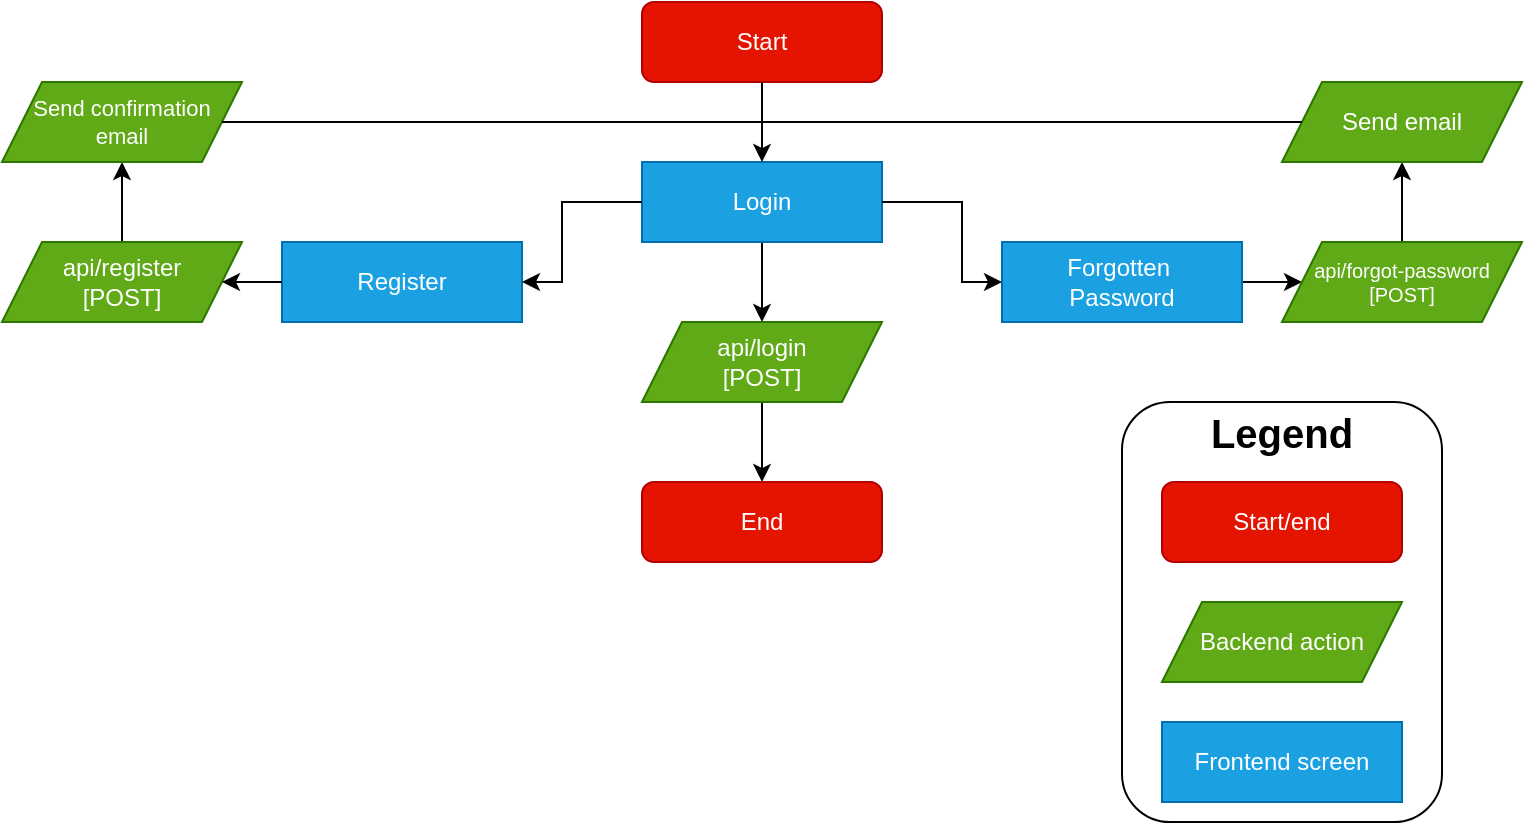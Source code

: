 <mxfile version="20.3.0" type="device" pages="4"><diagram id="uMPvcIDAzxGDI9TN-3tV" name="login"><mxGraphModel dx="1237" dy="763" grid="1" gridSize="10" guides="1" tooltips="1" connect="1" arrows="1" fold="1" page="0" pageScale="1" pageWidth="827" pageHeight="1169" math="0" shadow="0"><root><mxCell id="0"/><mxCell id="1" parent="0"/><mxCell id="zRmwkEqCMospTVp-kati-1" value="Start" style="rounded=1;whiteSpace=wrap;html=1;fillColor=#e51400;strokeColor=#B20000;fontColor=#ffffff;" vertex="1" parent="1"><mxGeometry x="320" y="40" width="120" height="40" as="geometry"/></mxCell><mxCell id="zRmwkEqCMospTVp-kati-28" value="" style="edgeStyle=orthogonalEdgeStyle;rounded=0;orthogonalLoop=1;jettySize=auto;html=1;fontSize=11;" edge="1" parent="1" source="zRmwkEqCMospTVp-kati-2" target="zRmwkEqCMospTVp-kati-27"><mxGeometry relative="1" as="geometry"/></mxCell><mxCell id="zRmwkEqCMospTVp-kati-2" value="Login" style="rounded=0;whiteSpace=wrap;html=1;fillColor=#1ba1e2;fontColor=#ffffff;strokeColor=#006EAF;" vertex="1" parent="1"><mxGeometry x="320" y="120" width="120" height="40" as="geometry"/></mxCell><mxCell id="zRmwkEqCMospTVp-kati-4" value="Register" style="rounded=0;whiteSpace=wrap;html=1;fillColor=#1ba1e2;fontColor=#ffffff;strokeColor=#006EAF;" vertex="1" parent="1"><mxGeometry x="140" y="160" width="120" height="40" as="geometry"/></mxCell><mxCell id="zRmwkEqCMospTVp-kati-17" value="" style="edgeStyle=orthogonalEdgeStyle;rounded=0;orthogonalLoop=1;jettySize=auto;html=1;fontSize=10;" edge="1" parent="1" source="zRmwkEqCMospTVp-kati-5" target="zRmwkEqCMospTVp-kati-16"><mxGeometry relative="1" as="geometry"/></mxCell><mxCell id="zRmwkEqCMospTVp-kati-5" value="Forgotten&amp;nbsp;&lt;br&gt;Password" style="rounded=0;whiteSpace=wrap;html=1;fillColor=#1ba1e2;fontColor=#ffffff;strokeColor=#006EAF;" vertex="1" parent="1"><mxGeometry x="500" y="160" width="120" height="40" as="geometry"/></mxCell><mxCell id="zRmwkEqCMospTVp-kati-7" value="" style="endArrow=classic;html=1;rounded=0;exitX=0;exitY=0.5;exitDx=0;exitDy=0;entryX=1;entryY=0.5;entryDx=0;entryDy=0;" edge="1" parent="1" source="zRmwkEqCMospTVp-kati-2" target="zRmwkEqCMospTVp-kati-4"><mxGeometry width="50" height="50" relative="1" as="geometry"><mxPoint x="390" y="430" as="sourcePoint"/><mxPoint x="440" y="380" as="targetPoint"/><Array as="points"><mxPoint x="280" y="140"/><mxPoint x="280" y="180"/></Array></mxGeometry></mxCell><mxCell id="zRmwkEqCMospTVp-kati-8" value="" style="endArrow=classic;html=1;rounded=0;exitX=1;exitY=0.5;exitDx=0;exitDy=0;entryX=0;entryY=0.5;entryDx=0;entryDy=0;" edge="1" parent="1" source="zRmwkEqCMospTVp-kati-2" target="zRmwkEqCMospTVp-kati-5"><mxGeometry width="50" height="50" relative="1" as="geometry"><mxPoint x="330" y="150" as="sourcePoint"/><mxPoint x="250" y="190" as="targetPoint"/><Array as="points"><mxPoint x="480" y="140"/><mxPoint x="480" y="180"/></Array></mxGeometry></mxCell><mxCell id="zRmwkEqCMospTVp-kati-10" value="" style="endArrow=classic;html=1;rounded=0;exitX=0.5;exitY=1;exitDx=0;exitDy=0;entryX=0.5;entryY=0;entryDx=0;entryDy=0;" edge="1" parent="1" source="zRmwkEqCMospTVp-kati-1" target="zRmwkEqCMospTVp-kati-2"><mxGeometry width="50" height="50" relative="1" as="geometry"><mxPoint x="190" y="250" as="sourcePoint"/><mxPoint x="240" y="200" as="targetPoint"/></mxGeometry></mxCell><mxCell id="zRmwkEqCMospTVp-kati-22" value="" style="edgeStyle=orthogonalEdgeStyle;rounded=0;orthogonalLoop=1;jettySize=auto;html=1;fontSize=11;" edge="1" parent="1" source="zRmwkEqCMospTVp-kati-11" target="zRmwkEqCMospTVp-kati-21"><mxGeometry relative="1" as="geometry"/></mxCell><mxCell id="zRmwkEqCMospTVp-kati-11" value="api/register&lt;br&gt;[POST]" style="shape=parallelogram;perimeter=parallelogramPerimeter;whiteSpace=wrap;html=1;fixedSize=1;fillColor=#60a917;fontColor=#ffffff;strokeColor=#2D7600;" vertex="1" parent="1"><mxGeometry y="160" width="120" height="40" as="geometry"/></mxCell><mxCell id="zRmwkEqCMospTVp-kati-12" value="" style="endArrow=classic;html=1;rounded=0;exitX=0;exitY=0.5;exitDx=0;exitDy=0;entryX=1;entryY=0.5;entryDx=0;entryDy=0;" edge="1" parent="1" source="zRmwkEqCMospTVp-kati-4" target="zRmwkEqCMospTVp-kati-11"><mxGeometry width="50" height="50" relative="1" as="geometry"><mxPoint x="190" y="240" as="sourcePoint"/><mxPoint x="240" y="190" as="targetPoint"/></mxGeometry></mxCell><mxCell id="zRmwkEqCMospTVp-kati-24" value="" style="edgeStyle=orthogonalEdgeStyle;rounded=0;orthogonalLoop=1;jettySize=auto;html=1;fontSize=11;" edge="1" parent="1" source="zRmwkEqCMospTVp-kati-16" target="zRmwkEqCMospTVp-kati-20"><mxGeometry relative="1" as="geometry"/></mxCell><mxCell id="zRmwkEqCMospTVp-kati-16" value="api/forgot-password&lt;br style=&quot;font-size: 10px;&quot;&gt;[POST]" style="shape=parallelogram;perimeter=parallelogramPerimeter;whiteSpace=wrap;html=1;fixedSize=1;fillColor=#60a917;fontColor=#ffffff;strokeColor=#2D7600;fontSize=10;align=center;" vertex="1" parent="1"><mxGeometry x="640" y="160" width="120" height="40" as="geometry"/></mxCell><mxCell id="zRmwkEqCMospTVp-kati-20" value="Send email" style="shape=parallelogram;perimeter=parallelogramPerimeter;whiteSpace=wrap;html=1;fixedSize=1;fillColor=#60a917;fontColor=#ffffff;strokeColor=#2D7600;fontSize=12;align=center;" vertex="1" parent="1"><mxGeometry x="640" y="80" width="120" height="40" as="geometry"/></mxCell><mxCell id="zRmwkEqCMospTVp-kati-21" value="Send confirmation&lt;br style=&quot;font-size: 11px;&quot;&gt;email" style="shape=parallelogram;perimeter=parallelogramPerimeter;whiteSpace=wrap;html=1;fixedSize=1;fillColor=#60a917;fontColor=#ffffff;strokeColor=#2D7600;fontSize=11;align=center;" vertex="1" parent="1"><mxGeometry y="80" width="120" height="40" as="geometry"/></mxCell><mxCell id="zRmwkEqCMospTVp-kati-23" value="" style="endArrow=none;html=1;rounded=0;fontSize=11;exitX=1;exitY=0.5;exitDx=0;exitDy=0;" edge="1" parent="1" source="zRmwkEqCMospTVp-kati-21"><mxGeometry width="50" height="50" relative="1" as="geometry"><mxPoint x="400" y="210" as="sourcePoint"/><mxPoint x="380" y="100" as="targetPoint"/></mxGeometry></mxCell><mxCell id="zRmwkEqCMospTVp-kati-25" value="" style="endArrow=none;html=1;rounded=0;fontSize=11;entryX=0;entryY=0.5;entryDx=0;entryDy=0;" edge="1" parent="1" target="zRmwkEqCMospTVp-kati-20"><mxGeometry width="50" height="50" relative="1" as="geometry"><mxPoint x="380" y="100" as="sourcePoint"/><mxPoint x="450" y="160" as="targetPoint"/></mxGeometry></mxCell><mxCell id="zRmwkEqCMospTVp-kati-30" value="" style="edgeStyle=orthogonalEdgeStyle;rounded=0;orthogonalLoop=1;jettySize=auto;html=1;fontSize=11;" edge="1" parent="1" source="zRmwkEqCMospTVp-kati-27" target="zRmwkEqCMospTVp-kati-29"><mxGeometry relative="1" as="geometry"/></mxCell><mxCell id="zRmwkEqCMospTVp-kati-27" value="api/login&lt;br&gt;[POST]" style="shape=parallelogram;perimeter=parallelogramPerimeter;whiteSpace=wrap;html=1;fixedSize=1;fillColor=#60a917;fontColor=#ffffff;strokeColor=#2D7600;" vertex="1" parent="1"><mxGeometry x="320" y="200" width="120" height="40" as="geometry"/></mxCell><mxCell id="zRmwkEqCMospTVp-kati-29" value="End" style="rounded=1;whiteSpace=wrap;html=1;fillColor=#e51400;strokeColor=#B20000;fontColor=#ffffff;" vertex="1" parent="1"><mxGeometry x="320" y="280" width="120" height="40" as="geometry"/></mxCell><mxCell id="zRmwkEqCMospTVp-kati-31" value="" style="rounded=1;whiteSpace=wrap;html=1;fontSize=11;fillColor=none;" vertex="1" parent="1"><mxGeometry x="560" y="240" width="160" height="210" as="geometry"/></mxCell><mxCell id="zRmwkEqCMospTVp-kati-32" value="Start/end" style="rounded=1;whiteSpace=wrap;html=1;fillColor=#e51400;strokeColor=#B20000;fontColor=#ffffff;" vertex="1" parent="1"><mxGeometry x="580" y="280" width="120" height="40" as="geometry"/></mxCell><mxCell id="zRmwkEqCMospTVp-kati-33" value="Backend action" style="shape=parallelogram;perimeter=parallelogramPerimeter;whiteSpace=wrap;html=1;fixedSize=1;fillColor=#60a917;fontColor=#ffffff;strokeColor=#2D7600;" vertex="1" parent="1"><mxGeometry x="580" y="340" width="120" height="40" as="geometry"/></mxCell><mxCell id="zRmwkEqCMospTVp-kati-35" value="Frontend screen" style="rounded=0;whiteSpace=wrap;html=1;fillColor=#1ba1e2;fontColor=#ffffff;strokeColor=#006EAF;" vertex="1" parent="1"><mxGeometry x="580" y="400" width="120" height="40" as="geometry"/></mxCell><mxCell id="zRmwkEqCMospTVp-kati-36" value="&lt;b style=&quot;font-size: 20px;&quot;&gt;Legend&lt;/b&gt;" style="text;html=1;strokeColor=none;fillColor=none;align=center;verticalAlign=middle;whiteSpace=wrap;rounded=0;fontSize=20;" vertex="1" parent="1"><mxGeometry x="560" y="240" width="160" height="30" as="geometry"/></mxCell></root></mxGraphModel></diagram><diagram id="gLs3i1bqDFYVrTmTJRuM" name="garage_enter"><mxGraphModel dx="1585" dy="1132" grid="1" gridSize="10" guides="1" tooltips="1" connect="1" arrows="1" fold="1" page="0" pageScale="1" pageWidth="827" pageHeight="1169" math="0" shadow="0"><root><mxCell id="0"/><mxCell id="1" parent="0"/><mxCell id="bEW1XuWrYPro10s2apqo-2" value="" style="edgeStyle=orthogonalEdgeStyle;rounded=0;orthogonalLoop=1;jettySize=auto;html=1;fontSize=20;" edge="1" parent="1" source="6omq600_0xNF6WkJ05E8-1" target="bEW1XuWrYPro10s2apqo-1"><mxGeometry relative="1" as="geometry"/></mxCell><mxCell id="6omq600_0xNF6WkJ05E8-1" value="Start" style="rounded=1;whiteSpace=wrap;html=1;fillColor=#e51400;strokeColor=#B20000;fontColor=#ffffff;" vertex="1" parent="1"><mxGeometry x="-120" y="40" width="120" height="40" as="geometry"/></mxCell><mxCell id="bEW1XuWrYPro10s2apqo-4" value="" style="edgeStyle=orthogonalEdgeStyle;rounded=0;orthogonalLoop=1;jettySize=auto;html=1;fontSize=12;" edge="1" parent="1" source="bEW1XuWrYPro10s2apqo-1"><mxGeometry relative="1" as="geometry"><mxPoint x="-60" y="200" as="targetPoint"/></mxGeometry></mxCell><mxCell id="bEW1XuWrYPro10s2apqo-1" value="User drives to entry barrier" style="rounded=0;whiteSpace=wrap;html=1;fillColor=#1ba1e2;fontColor=#ffffff;strokeColor=#006EAF;" vertex="1" parent="1"><mxGeometry x="-120" y="120" width="120" height="40" as="geometry"/></mxCell><mxCell id="4xjUHJWKWTkH9ToQUAiI-3" value="" style="edgeStyle=orthogonalEdgeStyle;rounded=0;orthogonalLoop=1;jettySize=auto;html=1;fontSize=9;" edge="1" parent="1" source="bEW1XuWrYPro10s2apqo-5" target="4xjUHJWKWTkH9ToQUAiI-2"><mxGeometry relative="1" as="geometry"/></mxCell><mxCell id="bEW1XuWrYPro10s2apqo-5" value="Camera takes picture of lience plate" style="shape=step;perimeter=stepPerimeter;whiteSpace=wrap;html=1;fixedSize=1;fontSize=9;fillColor=#f0a30a;size=10;fontColor=#000000;strokeColor=#BD7000;" vertex="1" parent="1"><mxGeometry x="-120" y="200" width="120" height="40" as="geometry"/></mxCell><mxCell id="Dlh5PhR3syPvyHtaKWNO-12" value="" style="edgeStyle=orthogonalEdgeStyle;rounded=0;orthogonalLoop=1;jettySize=auto;html=1;fontSize=9;" edge="1" parent="1" source="Dlh5PhR3syPvyHtaKWNO-1" target="Dlh5PhR3syPvyHtaKWNO-11"><mxGeometry relative="1" as="geometry"/></mxCell><mxCell id="Dlh5PhR3syPvyHtaKWNO-17" value="" style="edgeStyle=orthogonalEdgeStyle;rounded=0;orthogonalLoop=1;jettySize=auto;html=1;fontSize=9;" edge="1" parent="1" source="Dlh5PhR3syPvyHtaKWNO-1" target="Dlh5PhR3syPvyHtaKWNO-16"><mxGeometry relative="1" as="geometry"/></mxCell><mxCell id="Dlh5PhR3syPvyHtaKWNO-1" value="api/plate&lt;br&gt;[POST]" style="shape=parallelogram;perimeter=parallelogramPerimeter;whiteSpace=wrap;html=1;fixedSize=1;fillColor=#60a917;fontColor=#ffffff;strokeColor=#2D7600;" vertex="1" parent="1"><mxGeometry x="-120" y="360" width="120" height="40" as="geometry"/></mxCell><mxCell id="Dlh5PhR3syPvyHtaKWNO-7" value="License plate is registered" style="text;html=1;strokeColor=none;fillColor=none;align=center;verticalAlign=middle;whiteSpace=wrap;rounded=0;fontSize=9;" vertex="1" parent="1"><mxGeometry x="-120" y="400" width="60" height="30" as="geometry"/></mxCell><mxCell id="Dlh5PhR3syPvyHtaKWNO-9" value="License plate is not registered" style="text;html=1;strokeColor=none;fillColor=none;align=center;verticalAlign=middle;whiteSpace=wrap;rounded=0;fontSize=9;" vertex="1" parent="1"><mxGeometry y="350" width="70" height="30" as="geometry"/></mxCell><mxCell id="Dlh5PhR3syPvyHtaKWNO-15" value="" style="edgeStyle=orthogonalEdgeStyle;rounded=0;orthogonalLoop=1;jettySize=auto;html=1;fontSize=9;" edge="1" parent="1" source="Dlh5PhR3syPvyHtaKWNO-11" target="Dlh5PhR3syPvyHtaKWNO-14"><mxGeometry relative="1" as="geometry"/></mxCell><mxCell id="Dlh5PhR3syPvyHtaKWNO-11" value="Create new user with &lt;br&gt;licence plate" style="shape=trapezoid;perimeter=trapezoidPerimeter;whiteSpace=wrap;html=1;fixedSize=1;fontSize=9;fillColor=#0050ef;size=10;fontColor=#ffffff;strokeColor=#001DBC;" vertex="1" parent="1"><mxGeometry x="80" y="360" width="120" height="40" as="geometry"/></mxCell><mxCell id="Dlh5PhR3syPvyHtaKWNO-22" value="" style="edgeStyle=orthogonalEdgeStyle;rounded=0;orthogonalLoop=1;jettySize=auto;html=1;fontSize=9;" edge="1" parent="1" source="Dlh5PhR3syPvyHtaKWNO-14" target="Dlh5PhR3syPvyHtaKWNO-16"><mxGeometry relative="1" as="geometry"/></mxCell><mxCell id="Dlh5PhR3syPvyHtaKWNO-14" value="Print ticket with QR-code" style="shape=step;perimeter=stepPerimeter;whiteSpace=wrap;html=1;fixedSize=1;fontSize=9;fillColor=#f0a30a;size=10;fontColor=#000000;strokeColor=#BD7000;" vertex="1" parent="1"><mxGeometry x="80" y="440" width="120" height="40" as="geometry"/></mxCell><mxCell id="Dlh5PhR3syPvyHtaKWNO-19" value="" style="edgeStyle=orthogonalEdgeStyle;rounded=0;orthogonalLoop=1;jettySize=auto;html=1;fontSize=9;" edge="1" parent="1" source="Dlh5PhR3syPvyHtaKWNO-16" target="Dlh5PhR3syPvyHtaKWNO-18"><mxGeometry relative="1" as="geometry"/></mxCell><mxCell id="Dlh5PhR3syPvyHtaKWNO-16" value="Barrier will open" style="shape=step;perimeter=stepPerimeter;whiteSpace=wrap;html=1;fixedSize=1;fontSize=9;fillColor=#f0a30a;size=10;fontColor=#000000;strokeColor=#BD7000;" vertex="1" parent="1"><mxGeometry x="-120" y="440" width="120" height="40" as="geometry"/></mxCell><mxCell id="Dlh5PhR3syPvyHtaKWNO-21" value="" style="edgeStyle=orthogonalEdgeStyle;rounded=0;orthogonalLoop=1;jettySize=auto;html=1;fontSize=9;" edge="1" parent="1" source="Dlh5PhR3syPvyHtaKWNO-18" target="Dlh5PhR3syPvyHtaKWNO-20"><mxGeometry relative="1" as="geometry"/></mxCell><mxCell id="Dlh5PhR3syPvyHtaKWNO-18" value="User enters garage" style="rounded=0;whiteSpace=wrap;html=1;fillColor=#1ba1e2;fontColor=#ffffff;strokeColor=#006EAF;" vertex="1" parent="1"><mxGeometry x="-120" y="520" width="120" height="40" as="geometry"/></mxCell><mxCell id="Dlh5PhR3syPvyHtaKWNO-20" value="End" style="rounded=1;whiteSpace=wrap;html=1;fillColor=#e51400;strokeColor=#B20000;fontColor=#ffffff;" vertex="1" parent="1"><mxGeometry x="-120" y="600" width="120" height="40" as="geometry"/></mxCell><mxCell id="_RDHsWUGYE8EN03qCw-0-1" value="" style="rounded=1;whiteSpace=wrap;html=1;fontSize=11;fillColor=none;" vertex="1" parent="1"><mxGeometry x="80" y="-30" width="160" height="290" as="geometry"/></mxCell><mxCell id="_RDHsWUGYE8EN03qCw-0-2" value="Start/end" style="rounded=1;whiteSpace=wrap;html=1;fillColor=#e51400;strokeColor=#B20000;fontColor=#ffffff;" vertex="1" parent="1"><mxGeometry x="100" y="10" width="120" height="40" as="geometry"/></mxCell><mxCell id="_RDHsWUGYE8EN03qCw-0-3" value="API request" style="shape=parallelogram;perimeter=parallelogramPerimeter;whiteSpace=wrap;html=1;fixedSize=1;fillColor=#60a917;fontColor=#ffffff;strokeColor=#2D7600;" vertex="1" parent="1"><mxGeometry x="100" y="60" width="120" height="40" as="geometry"/></mxCell><mxCell id="_RDHsWUGYE8EN03qCw-0-4" value="User action" style="rounded=0;whiteSpace=wrap;html=1;fillColor=#1ba1e2;fontColor=#ffffff;strokeColor=#006EAF;" vertex="1" parent="1"><mxGeometry x="100" y="110" width="120" height="40" as="geometry"/></mxCell><mxCell id="_RDHsWUGYE8EN03qCw-0-5" value="&lt;b style=&quot;font-size: 20px;&quot;&gt;Legend&lt;/b&gt;" style="text;html=1;strokeColor=none;fillColor=none;align=center;verticalAlign=middle;whiteSpace=wrap;rounded=0;fontSize=20;" vertex="1" parent="1"><mxGeometry x="80" y="-30" width="160" height="30" as="geometry"/></mxCell><mxCell id="_RDHsWUGYE8EN03qCw-0-7" value="Backend action" style="shape=trapezoid;perimeter=trapezoidPerimeter;whiteSpace=wrap;html=1;fixedSize=1;fontSize=9;fillColor=#0050ef;size=10;fontColor=#ffffff;strokeColor=#001DBC;" vertex="1" parent="1"><mxGeometry x="100" y="160" width="120" height="40" as="geometry"/></mxCell><mxCell id="_RDHsWUGYE8EN03qCw-0-8" value="Raspberry Pi action" style="shape=step;perimeter=stepPerimeter;whiteSpace=wrap;html=1;fixedSize=1;fontSize=9;fillColor=#f0a30a;size=10;fontColor=#000000;strokeColor=#BD7000;" vertex="1" parent="1"><mxGeometry x="100" y="210" width="120" height="40" as="geometry"/></mxCell><mxCell id="4xjUHJWKWTkH9ToQUAiI-2" value="Google API &lt;br&gt;request" style="shape=parallelogram;perimeter=parallelogramPerimeter;whiteSpace=wrap;html=1;fixedSize=1;fillColor=#60a917;fontColor=#ffffff;strokeColor=#2D7600;" vertex="1" parent="1"><mxGeometry x="-120" y="280" width="120" height="40" as="geometry"/></mxCell><mxCell id="4xjUHJWKWTkH9ToQUAiI-6" value="" style="endArrow=classic;html=1;rounded=0;fontSize=9;exitX=0.5;exitY=1;exitDx=0;exitDy=0;entryX=0.5;entryY=0;entryDx=0;entryDy=0;" edge="1" parent="1" source="4xjUHJWKWTkH9ToQUAiI-2" target="Dlh5PhR3syPvyHtaKWNO-1"><mxGeometry width="50" height="50" relative="1" as="geometry"><mxPoint x="-20" y="450" as="sourcePoint"/><mxPoint x="30" y="400" as="targetPoint"/></mxGeometry></mxCell></root></mxGraphModel></diagram><diagram id="gr1qipiVSddi5uQ9rfl9" name="garage_exit"><mxGraphModel dx="1585" dy="1132" grid="1" gridSize="10" guides="1" tooltips="1" connect="1" arrows="1" fold="1" page="0" pageScale="1" pageWidth="827" pageHeight="1169" math="0" shadow="0"><root><mxCell id="0"/><mxCell id="1" parent="0"/><mxCell id="DxLPMTu_bh-Jkznir4nX-1" value="" style="edgeStyle=orthogonalEdgeStyle;rounded=0;orthogonalLoop=1;jettySize=auto;html=1;fontSize=20;" edge="1" parent="1" source="DxLPMTu_bh-Jkznir4nX-2" target="DxLPMTu_bh-Jkznir4nX-4"><mxGeometry relative="1" as="geometry"/></mxCell><mxCell id="DxLPMTu_bh-Jkznir4nX-2" value="Start" style="rounded=1;whiteSpace=wrap;html=1;fillColor=#e51400;strokeColor=#B20000;fontColor=#ffffff;" vertex="1" parent="1"><mxGeometry x="-120" y="-40" width="120" height="40" as="geometry"/></mxCell><mxCell id="DxLPMTu_bh-Jkznir4nX-3" value="" style="edgeStyle=orthogonalEdgeStyle;rounded=0;orthogonalLoop=1;jettySize=auto;html=1;fontSize=12;" edge="1" parent="1" source="DxLPMTu_bh-Jkznir4nX-4"><mxGeometry relative="1" as="geometry"><mxPoint x="-60" y="120" as="targetPoint"/></mxGeometry></mxCell><mxCell id="DxLPMTu_bh-Jkznir4nX-4" value="User drives to exit barrier" style="rounded=0;whiteSpace=wrap;html=1;fillColor=#1ba1e2;fontColor=#ffffff;strokeColor=#006EAF;" vertex="1" parent="1"><mxGeometry x="-120" y="40" width="120" height="40" as="geometry"/></mxCell><mxCell id="jFai4-Z77LVqwPEifPHy-2" value="" style="edgeStyle=orthogonalEdgeStyle;rounded=0;orthogonalLoop=1;jettySize=auto;html=1;fontSize=12;" edge="1" parent="1" source="DxLPMTu_bh-Jkznir4nX-6" target="jFai4-Z77LVqwPEifPHy-1"><mxGeometry relative="1" as="geometry"/></mxCell><mxCell id="DxLPMTu_bh-Jkznir4nX-6" value="Camera takes picture of lience plate" style="shape=step;perimeter=stepPerimeter;whiteSpace=wrap;html=1;fixedSize=1;fontSize=9;fillColor=#f0a30a;size=10;fontColor=#000000;strokeColor=#BD7000;" vertex="1" parent="1"><mxGeometry x="-120" y="120" width="120" height="40" as="geometry"/></mxCell><mxCell id="DxLPMTu_bh-Jkznir4nX-8" value="" style="edgeStyle=orthogonalEdgeStyle;rounded=0;orthogonalLoop=1;jettySize=auto;html=1;fontSize=9;" edge="1" parent="1" source="DxLPMTu_bh-Jkznir4nX-9" target="DxLPMTu_bh-Jkznir4nX-17"><mxGeometry relative="1" as="geometry"/></mxCell><mxCell id="DxLPMTu_bh-Jkznir4nX-9" value="api/plate&lt;br&gt;[POST]" style="shape=parallelogram;perimeter=parallelogramPerimeter;whiteSpace=wrap;html=1;fixedSize=1;fillColor=#60a917;fontColor=#ffffff;strokeColor=#2D7600;" vertex="1" parent="1"><mxGeometry x="-120" y="280" width="120" height="40" as="geometry"/></mxCell><mxCell id="DxLPMTu_bh-Jkznir4nX-10" value="User has paid" style="text;html=1;strokeColor=none;fillColor=none;align=center;verticalAlign=middle;whiteSpace=wrap;rounded=0;fontSize=9;" vertex="1" parent="1"><mxGeometry x="-120" y="320" width="60" height="30" as="geometry"/></mxCell><mxCell id="DxLPMTu_bh-Jkznir4nX-11" value="User has not paid" style="text;html=1;strokeColor=none;fillColor=none;align=center;verticalAlign=middle;whiteSpace=wrap;rounded=0;fontSize=9;" vertex="1" parent="1"><mxGeometry y="270" width="70" height="30" as="geometry"/></mxCell><mxCell id="DxLPMTu_bh-Jkznir4nX-16" value="" style="edgeStyle=orthogonalEdgeStyle;rounded=0;orthogonalLoop=1;jettySize=auto;html=1;fontSize=9;" edge="1" parent="1" source="DxLPMTu_bh-Jkznir4nX-17" target="DxLPMTu_bh-Jkznir4nX-19"><mxGeometry relative="1" as="geometry"/></mxCell><mxCell id="DxLPMTu_bh-Jkznir4nX-17" value="Barrier will open" style="shape=step;perimeter=stepPerimeter;whiteSpace=wrap;html=1;fixedSize=1;fontSize=9;fillColor=#f0a30a;size=10;fontColor=#000000;strokeColor=#BD7000;" vertex="1" parent="1"><mxGeometry x="-120" y="360" width="120" height="40" as="geometry"/></mxCell><mxCell id="DxLPMTu_bh-Jkznir4nX-18" value="" style="edgeStyle=orthogonalEdgeStyle;rounded=0;orthogonalLoop=1;jettySize=auto;html=1;fontSize=9;" edge="1" parent="1" source="DxLPMTu_bh-Jkznir4nX-19" target="DxLPMTu_bh-Jkznir4nX-20"><mxGeometry relative="1" as="geometry"/></mxCell><mxCell id="DxLPMTu_bh-Jkznir4nX-19" value="User exits garage" style="rounded=0;whiteSpace=wrap;html=1;fillColor=#1ba1e2;fontColor=#ffffff;strokeColor=#006EAF;" vertex="1" parent="1"><mxGeometry x="-120" y="440" width="120" height="40" as="geometry"/></mxCell><mxCell id="DxLPMTu_bh-Jkznir4nX-20" value="End" style="rounded=1;whiteSpace=wrap;html=1;fillColor=#e51400;strokeColor=#B20000;fontColor=#ffffff;" vertex="1" parent="1"><mxGeometry x="-120" y="520" width="120" height="40" as="geometry"/></mxCell><mxCell id="DxLPMTu_bh-Jkznir4nX-21" value="" style="rounded=1;whiteSpace=wrap;html=1;fontSize=11;fillColor=none;" vertex="1" parent="1"><mxGeometry x="80" y="-30" width="160" height="290" as="geometry"/></mxCell><mxCell id="DxLPMTu_bh-Jkznir4nX-22" value="Start/end" style="rounded=1;whiteSpace=wrap;html=1;fillColor=#e51400;strokeColor=#B20000;fontColor=#ffffff;" vertex="1" parent="1"><mxGeometry x="100" y="10" width="120" height="40" as="geometry"/></mxCell><mxCell id="DxLPMTu_bh-Jkznir4nX-23" value="API request" style="shape=parallelogram;perimeter=parallelogramPerimeter;whiteSpace=wrap;html=1;fixedSize=1;fillColor=#60a917;fontColor=#ffffff;strokeColor=#2D7600;" vertex="1" parent="1"><mxGeometry x="100" y="60" width="120" height="40" as="geometry"/></mxCell><mxCell id="DxLPMTu_bh-Jkznir4nX-24" value="User action" style="rounded=0;whiteSpace=wrap;html=1;fillColor=#1ba1e2;fontColor=#ffffff;strokeColor=#006EAF;" vertex="1" parent="1"><mxGeometry x="100" y="110" width="120" height="40" as="geometry"/></mxCell><mxCell id="DxLPMTu_bh-Jkznir4nX-25" value="&lt;b style=&quot;font-size: 20px;&quot;&gt;Legend&lt;/b&gt;" style="text;html=1;strokeColor=none;fillColor=none;align=center;verticalAlign=middle;whiteSpace=wrap;rounded=0;fontSize=20;" vertex="1" parent="1"><mxGeometry x="80" y="-30" width="160" height="30" as="geometry"/></mxCell><mxCell id="DxLPMTu_bh-Jkznir4nX-26" value="Backend action" style="shape=trapezoid;perimeter=trapezoidPerimeter;whiteSpace=wrap;html=1;fixedSize=1;fontSize=12;fillColor=#0050ef;size=10;fontColor=#ffffff;strokeColor=#001DBC;" vertex="1" parent="1"><mxGeometry x="100" y="160" width="120" height="40" as="geometry"/></mxCell><mxCell id="DxLPMTu_bh-Jkznir4nX-27" value="Raspberry Pi &lt;br&gt;action" style="shape=step;perimeter=stepPerimeter;whiteSpace=wrap;html=1;fixedSize=1;fontSize=12;fillColor=#f0a30a;size=10;fontColor=#000000;strokeColor=#BD7000;" vertex="1" parent="1"><mxGeometry x="100" y="210" width="120" height="40" as="geometry"/></mxCell><mxCell id="DxLPMTu_bh-Jkznir4nX-32" value="User scans code and pays" style="rounded=0;whiteSpace=wrap;html=1;fillColor=#1ba1e2;fontColor=#ffffff;strokeColor=#006EAF;" vertex="1" parent="1"><mxGeometry x="200" y="360" width="120" height="40" as="geometry"/></mxCell><mxCell id="UbL-H_rIocGeGl8Oorjj-5" value="" style="edgeStyle=orthogonalEdgeStyle;rounded=0;orthogonalLoop=1;jettySize=auto;html=1;fontSize=9;" edge="1" parent="1" source="UbL-H_rIocGeGl8Oorjj-1" target="DxLPMTu_bh-Jkznir4nX-32"><mxGeometry relative="1" as="geometry"/></mxCell><mxCell id="UbL-H_rIocGeGl8Oorjj-1" value="Print ticket with QR-code &lt;br&gt;to payment" style="shape=step;perimeter=stepPerimeter;whiteSpace=wrap;html=1;fixedSize=1;fontSize=9;fillColor=#f0a30a;size=10;fontColor=#000000;strokeColor=#BD7000;" vertex="1" parent="1"><mxGeometry x="200" y="280" width="120" height="40" as="geometry"/></mxCell><mxCell id="UbL-H_rIocGeGl8Oorjj-15" value="" style="edgeStyle=orthogonalEdgeStyle;rounded=0;orthogonalLoop=1;jettySize=auto;html=1;fontSize=9;" edge="1" parent="1" source="UbL-H_rIocGeGl8Oorjj-6" target="DxLPMTu_bh-Jkznir4nX-17"><mxGeometry relative="1" as="geometry"/></mxCell><mxCell id="UbL-H_rIocGeGl8Oorjj-6" value="Automatic payment" style="shape=trapezoid;perimeter=trapezoidPerimeter;whiteSpace=wrap;html=1;fixedSize=1;fontSize=9;fillColor=#0050ef;size=10;fontColor=#ffffff;strokeColor=#001DBC;" vertex="1" parent="1"><mxGeometry x="40" y="360" width="120" height="40" as="geometry"/></mxCell><mxCell id="UbL-H_rIocGeGl8Oorjj-16" value="" style="endArrow=classic;html=1;rounded=0;fontSize=9;entryX=0.5;entryY=0;entryDx=0;entryDy=0;" edge="1" parent="1" target="UbL-H_rIocGeGl8Oorjj-6"><mxGeometry width="50" height="50" relative="1" as="geometry"><mxPoint x="100" y="300" as="sourcePoint"/><mxPoint x="140" y="300" as="targetPoint"/></mxGeometry></mxCell><mxCell id="UbL-H_rIocGeGl8Oorjj-17" value="" style="endArrow=none;html=1;rounded=0;fontSize=9;entryX=1;entryY=0.5;entryDx=0;entryDy=0;" edge="1" parent="1" target="DxLPMTu_bh-Jkznir4nX-9"><mxGeometry width="50" height="50" relative="1" as="geometry"><mxPoint x="100" y="300" as="sourcePoint"/><mxPoint x="160" y="290" as="targetPoint"/></mxGeometry></mxCell><mxCell id="UbL-H_rIocGeGl8Oorjj-18" value="" style="endArrow=none;html=1;rounded=0;fontSize=9;" edge="1" parent="1" target="UbL-H_rIocGeGl8Oorjj-1"><mxGeometry width="50" height="50" relative="1" as="geometry"><mxPoint x="100" y="300" as="sourcePoint"/><mxPoint x="160" y="290" as="targetPoint"/></mxGeometry></mxCell><mxCell id="UbL-H_rIocGeGl8Oorjj-19" value="User has account with automatic payment" style="text;html=1;strokeColor=none;fillColor=none;align=center;verticalAlign=middle;whiteSpace=wrap;rounded=0;fontSize=9;" vertex="1" parent="1"><mxGeometry x="40" y="320" width="70" height="30" as="geometry"/></mxCell><mxCell id="UbL-H_rIocGeGl8Oorjj-20" value="User has no automatic payment" style="text;html=1;strokeColor=none;fillColor=none;align=center;verticalAlign=middle;whiteSpace=wrap;rounded=0;fontSize=9;" vertex="1" parent="1"><mxGeometry x="100" y="270" width="80" height="30" as="geometry"/></mxCell><mxCell id="UbL-H_rIocGeGl8Oorjj-21" value="" style="endArrow=classic;html=1;rounded=0;fontSize=9;exitX=0;exitY=0.5;exitDx=0;exitDy=0;entryX=1;entryY=0.5;entryDx=0;entryDy=0;" edge="1" parent="1" source="DxLPMTu_bh-Jkznir4nX-32" target="DxLPMTu_bh-Jkznir4nX-17"><mxGeometry width="50" height="50" relative="1" as="geometry"><mxPoint x="190" y="380" as="sourcePoint"/><mxPoint x="180" y="380" as="targetPoint"/><Array as="points"><mxPoint x="180" y="380"/><mxPoint x="180" y="440"/><mxPoint x="20" y="440"/><mxPoint x="20" y="380"/></Array></mxGeometry></mxCell><mxCell id="jFai4-Z77LVqwPEifPHy-1" value="Google API &lt;br&gt;request" style="shape=parallelogram;perimeter=parallelogramPerimeter;whiteSpace=wrap;html=1;fixedSize=1;fillColor=#60a917;fontColor=#ffffff;strokeColor=#2D7600;" vertex="1" parent="1"><mxGeometry x="-120" y="200" width="120" height="40" as="geometry"/></mxCell><mxCell id="jFai4-Z77LVqwPEifPHy-4" value="" style="endArrow=classic;html=1;rounded=0;fontSize=12;exitX=0.5;exitY=1;exitDx=0;exitDy=0;entryX=0.5;entryY=0;entryDx=0;entryDy=0;" edge="1" parent="1" source="jFai4-Z77LVqwPEifPHy-1" target="DxLPMTu_bh-Jkznir4nX-9"><mxGeometry width="50" height="50" relative="1" as="geometry"><mxPoint x="-50" y="280" as="sourcePoint"/><mxPoint y="230" as="targetPoint"/></mxGeometry></mxCell></root></mxGraphModel></diagram><diagram id="F9fucvsxwWpPMqt_TXv-" name="car-detection"><mxGraphModel dx="1381" dy="606" grid="1" gridSize="10" guides="1" tooltips="1" connect="1" arrows="1" fold="1" page="0" pageScale="1" pageWidth="827" pageHeight="1169" math="0" shadow="0"><root><mxCell id="0"/><mxCell id="1" parent="0"/><mxCell id="_A62ZFBlAlNALHjqKcM8-1" value="" style="edgeStyle=orthogonalEdgeStyle;rounded=0;orthogonalLoop=1;jettySize=auto;html=1;fontSize=20;" edge="1" parent="1" source="_A62ZFBlAlNALHjqKcM8-2" target="_A62ZFBlAlNALHjqKcM8-4"><mxGeometry relative="1" as="geometry"/></mxCell><mxCell id="_A62ZFBlAlNALHjqKcM8-2" value="Start" style="rounded=1;whiteSpace=wrap;html=1;fillColor=#e51400;strokeColor=#B20000;fontColor=#ffffff;" vertex="1" parent="1"><mxGeometry x="-120" y="40" width="120" height="40" as="geometry"/></mxCell><mxCell id="_A62ZFBlAlNALHjqKcM8-3" value="" style="edgeStyle=orthogonalEdgeStyle;rounded=0;orthogonalLoop=1;jettySize=auto;html=1;fontSize=12;" edge="1" parent="1" source="_A62ZFBlAlNALHjqKcM8-4"><mxGeometry relative="1" as="geometry"><mxPoint x="-60" y="200" as="targetPoint"/></mxGeometry></mxCell><mxCell id="_A62ZFBlAlNALHjqKcM8-4" value="User drives to parking lot" style="rounded=0;whiteSpace=wrap;html=1;fillColor=#1ba1e2;fontColor=#ffffff;strokeColor=#006EAF;" vertex="1" parent="1"><mxGeometry x="-120" y="120" width="120" height="40" as="geometry"/></mxCell><mxCell id="_A62ZFBlAlNALHjqKcM8-5" value="" style="edgeStyle=orthogonalEdgeStyle;rounded=0;orthogonalLoop=1;jettySize=auto;html=1;fontSize=9;" edge="1" parent="1" source="_A62ZFBlAlNALHjqKcM8-6" target="_A62ZFBlAlNALHjqKcM8-8"><mxGeometry relative="1" as="geometry"/></mxCell><mxCell id="_A62ZFBlAlNALHjqKcM8-6" value="Sensor detects car &lt;br style=&quot;font-size: 11px;&quot;&gt;presence" style="shape=step;perimeter=stepPerimeter;whiteSpace=wrap;html=1;fixedSize=1;fontSize=11;fillColor=#f0a30a;size=10;fontColor=#000000;strokeColor=#BD7000;" vertex="1" parent="1"><mxGeometry x="-120" y="200" width="120" height="40" as="geometry"/></mxCell><mxCell id="_A62ZFBlAlNALHjqKcM8-35" value="" style="edgeStyle=orthogonalEdgeStyle;rounded=0;orthogonalLoop=1;jettySize=auto;html=1;fontSize=11;" edge="1" parent="1" source="_A62ZFBlAlNALHjqKcM8-8" target="_A62ZFBlAlNALHjqKcM8-34"><mxGeometry relative="1" as="geometry"/></mxCell><mxCell id="_A62ZFBlAlNALHjqKcM8-8" value="api/parking_lot/:id&lt;br style=&quot;font-size: 11px;&quot;&gt;[POST]" style="shape=parallelogram;perimeter=parallelogramPerimeter;whiteSpace=wrap;html=1;fixedSize=1;fillColor=#60a917;fontColor=#ffffff;strokeColor=#2D7600;fontSize=11;" vertex="1" parent="1"><mxGeometry x="-120" y="280" width="120" height="40" as="geometry"/></mxCell><mxCell id="_A62ZFBlAlNALHjqKcM8-11" value="" style="edgeStyle=orthogonalEdgeStyle;rounded=0;orthogonalLoop=1;jettySize=auto;html=1;fontSize=9;" edge="1" parent="1"><mxGeometry relative="1" as="geometry"><mxPoint x="-60" y="400" as="sourcePoint"/><mxPoint x="-60" y="440" as="targetPoint"/></mxGeometry></mxCell><mxCell id="_A62ZFBlAlNALHjqKcM8-15" value="End" style="rounded=1;whiteSpace=wrap;html=1;fillColor=#e51400;strokeColor=#B20000;fontColor=#ffffff;" vertex="1" parent="1"><mxGeometry x="-120" y="440" width="120" height="40" as="geometry"/></mxCell><mxCell id="_A62ZFBlAlNALHjqKcM8-16" value="" style="rounded=1;whiteSpace=wrap;html=1;fontSize=11;fillColor=none;" vertex="1" parent="1"><mxGeometry x="120" y="40" width="160" height="290" as="geometry"/></mxCell><mxCell id="_A62ZFBlAlNALHjqKcM8-17" value="Start/end" style="rounded=1;whiteSpace=wrap;html=1;fillColor=#e51400;strokeColor=#B20000;fontColor=#ffffff;" vertex="1" parent="1"><mxGeometry x="140" y="80" width="120" height="40" as="geometry"/></mxCell><mxCell id="_A62ZFBlAlNALHjqKcM8-18" value="API request" style="shape=parallelogram;perimeter=parallelogramPerimeter;whiteSpace=wrap;html=1;fixedSize=1;fillColor=#60a917;fontColor=#ffffff;strokeColor=#2D7600;" vertex="1" parent="1"><mxGeometry x="140" y="130" width="120" height="40" as="geometry"/></mxCell><mxCell id="_A62ZFBlAlNALHjqKcM8-19" value="User action" style="rounded=0;whiteSpace=wrap;html=1;fillColor=#1ba1e2;fontColor=#ffffff;strokeColor=#006EAF;" vertex="1" parent="1"><mxGeometry x="140" y="180" width="120" height="40" as="geometry"/></mxCell><mxCell id="_A62ZFBlAlNALHjqKcM8-20" value="&lt;b style=&quot;font-size: 20px;&quot;&gt;Legend&lt;/b&gt;" style="text;html=1;strokeColor=none;fillColor=none;align=center;verticalAlign=middle;whiteSpace=wrap;rounded=0;fontSize=20;" vertex="1" parent="1"><mxGeometry x="120" y="40" width="160" height="30" as="geometry"/></mxCell><mxCell id="_A62ZFBlAlNALHjqKcM8-21" value="Backend action" style="shape=trapezoid;perimeter=trapezoidPerimeter;whiteSpace=wrap;html=1;fixedSize=1;fontSize=12;fillColor=#0050ef;size=10;fontColor=#ffffff;strokeColor=#001DBC;" vertex="1" parent="1"><mxGeometry x="140" y="230" width="120" height="40" as="geometry"/></mxCell><mxCell id="_A62ZFBlAlNALHjqKcM8-22" value="Raspberry Pi action" style="shape=step;perimeter=stepPerimeter;whiteSpace=wrap;html=1;fixedSize=1;fontSize=12;fillColor=#f0a30a;size=10;fontColor=#000000;strokeColor=#BD7000;" vertex="1" parent="1"><mxGeometry x="140" y="280" width="120" height="40" as="geometry"/></mxCell><mxCell id="_A62ZFBlAlNALHjqKcM8-34" value="Red LED is on" style="shape=step;perimeter=stepPerimeter;whiteSpace=wrap;html=1;fixedSize=1;fontSize=9;fillColor=#f0a30a;size=10;fontColor=#000000;strokeColor=#BD7000;" vertex="1" parent="1"><mxGeometry x="-120" y="360" width="120" height="40" as="geometry"/></mxCell><mxCell id="_A62ZFBlAlNALHjqKcM8-36" value="User has booked this lot" style="text;html=1;strokeColor=none;fillColor=none;align=center;verticalAlign=middle;whiteSpace=wrap;rounded=0;fontSize=11;" vertex="1" parent="1"><mxGeometry x="10" y="100" width="60" height="40" as="geometry"/></mxCell><mxCell id="_A62ZFBlAlNALHjqKcM8-37" value="User hasn't booked" style="text;html=1;strokeColor=none;fillColor=none;align=center;verticalAlign=middle;whiteSpace=wrap;rounded=0;fontSize=11;" vertex="1" parent="1"><mxGeometry x="-120" y="165" width="60" height="30" as="geometry"/></mxCell><mxCell id="_A62ZFBlAlNALHjqKcM8-38" value="" style="endArrow=classic;html=1;rounded=0;fontSize=11;exitX=1;exitY=0.5;exitDx=0;exitDy=0;entryX=1;entryY=0.5;entryDx=0;entryDy=0;" edge="1" parent="1" source="_A62ZFBlAlNALHjqKcM8-4" target="_A62ZFBlAlNALHjqKcM8-34"><mxGeometry width="50" height="50" relative="1" as="geometry"><mxPoint x="70" y="340" as="sourcePoint"/><mxPoint x="120" y="290" as="targetPoint"/><Array as="points"><mxPoint x="80" y="140"/><mxPoint x="80" y="380"/></Array></mxGeometry></mxCell></root></mxGraphModel></diagram></mxfile>